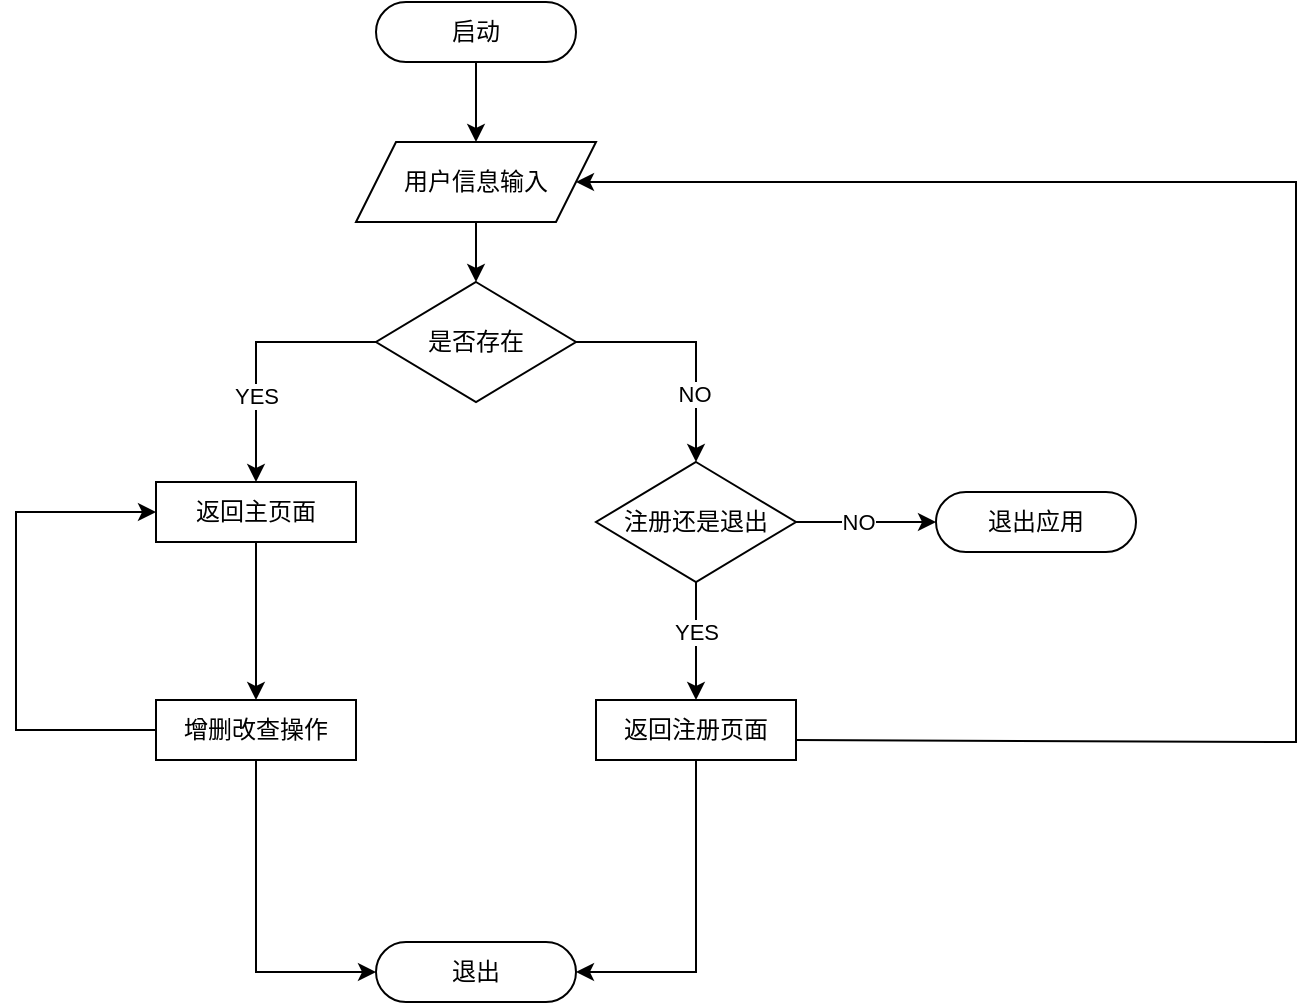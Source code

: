 <mxfile version="22.0.2" type="device">
  <diagram name="第 1 页" id="6T46y0VLSyn54p2SpWcH">
    <mxGraphModel dx="794" dy="557" grid="1" gridSize="10" guides="1" tooltips="1" connect="1" arrows="1" fold="1" page="1" pageScale="1" pageWidth="1169" pageHeight="827" math="0" shadow="0">
      <root>
        <mxCell id="0" />
        <mxCell id="1" parent="0" />
        <mxCell id="zMxJg4ONIbfp27AHNzBP-24" value="" style="edgeStyle=orthogonalEdgeStyle;rounded=0;orthogonalLoop=1;jettySize=auto;html=1;entryX=0.5;entryY=0;entryDx=0;entryDy=0;" edge="1" parent="1" source="zMxJg4ONIbfp27AHNzBP-22" target="zMxJg4ONIbfp27AHNzBP-29">
          <mxGeometry relative="1" as="geometry">
            <mxPoint x="540" y="130" as="targetPoint" />
          </mxGeometry>
        </mxCell>
        <mxCell id="zMxJg4ONIbfp27AHNzBP-22" value="启动" style="rounded=1;whiteSpace=wrap;html=1;glass=0;rotation=0;arcSize=50;" vertex="1" parent="1">
          <mxGeometry x="490" y="50" width="100" height="30" as="geometry" />
        </mxCell>
        <mxCell id="zMxJg4ONIbfp27AHNzBP-26" value="" style="edgeStyle=orthogonalEdgeStyle;rounded=0;orthogonalLoop=1;jettySize=auto;html=1;exitX=0.5;exitY=1;exitDx=0;exitDy=0;" edge="1" parent="1" source="zMxJg4ONIbfp27AHNzBP-29" target="zMxJg4ONIbfp27AHNzBP-25">
          <mxGeometry relative="1" as="geometry">
            <mxPoint x="540" y="170" as="sourcePoint" />
          </mxGeometry>
        </mxCell>
        <mxCell id="zMxJg4ONIbfp27AHNzBP-28" value="YES" style="edgeStyle=orthogonalEdgeStyle;rounded=0;orthogonalLoop=1;jettySize=auto;html=1;" edge="1" parent="1" source="zMxJg4ONIbfp27AHNzBP-25" target="zMxJg4ONIbfp27AHNzBP-27">
          <mxGeometry x="0.333" relative="1" as="geometry">
            <mxPoint as="offset" />
          </mxGeometry>
        </mxCell>
        <mxCell id="zMxJg4ONIbfp27AHNzBP-31" style="edgeStyle=orthogonalEdgeStyle;rounded=0;orthogonalLoop=1;jettySize=auto;html=1;entryX=0.5;entryY=0;entryDx=0;entryDy=0;" edge="1" parent="1" source="zMxJg4ONIbfp27AHNzBP-25" target="zMxJg4ONIbfp27AHNzBP-33">
          <mxGeometry relative="1" as="geometry">
            <mxPoint x="650" y="290" as="targetPoint" />
          </mxGeometry>
        </mxCell>
        <mxCell id="zMxJg4ONIbfp27AHNzBP-32" value="NO" style="edgeLabel;html=1;align=center;verticalAlign=middle;resizable=0;points=[];" vertex="1" connectable="0" parent="zMxJg4ONIbfp27AHNzBP-31">
          <mxGeometry x="0.423" y="-1" relative="1" as="geometry">
            <mxPoint as="offset" />
          </mxGeometry>
        </mxCell>
        <mxCell id="zMxJg4ONIbfp27AHNzBP-25" value="是否存在" style="rhombus;whiteSpace=wrap;html=1;" vertex="1" parent="1">
          <mxGeometry x="490" y="190" width="100" height="60" as="geometry" />
        </mxCell>
        <mxCell id="zMxJg4ONIbfp27AHNzBP-42" style="edgeStyle=orthogonalEdgeStyle;rounded=0;orthogonalLoop=1;jettySize=auto;html=1;entryX=0.5;entryY=0;entryDx=0;entryDy=0;" edge="1" parent="1" source="zMxJg4ONIbfp27AHNzBP-27" target="zMxJg4ONIbfp27AHNzBP-41">
          <mxGeometry relative="1" as="geometry" />
        </mxCell>
        <mxCell id="zMxJg4ONIbfp27AHNzBP-27" value="返回主页面" style="rounded=0;whiteSpace=wrap;html=1;" vertex="1" parent="1">
          <mxGeometry x="380" y="290" width="100" height="30" as="geometry" />
        </mxCell>
        <mxCell id="zMxJg4ONIbfp27AHNzBP-29" value="用户信息输入" style="shape=parallelogram;perimeter=parallelogramPerimeter;whiteSpace=wrap;html=1;fixedSize=1;" vertex="1" parent="1">
          <mxGeometry x="480" y="120" width="120" height="40" as="geometry" />
        </mxCell>
        <mxCell id="zMxJg4ONIbfp27AHNzBP-35" style="edgeStyle=orthogonalEdgeStyle;rounded=0;orthogonalLoop=1;jettySize=auto;html=1;entryX=0;entryY=0.5;entryDx=0;entryDy=0;" edge="1" parent="1" source="zMxJg4ONIbfp27AHNzBP-33" target="zMxJg4ONIbfp27AHNzBP-34">
          <mxGeometry relative="1" as="geometry" />
        </mxCell>
        <mxCell id="zMxJg4ONIbfp27AHNzBP-36" value="NO" style="edgeLabel;html=1;align=center;verticalAlign=middle;resizable=0;points=[];" vertex="1" connectable="0" parent="zMxJg4ONIbfp27AHNzBP-35">
          <mxGeometry x="-0.114" y="1" relative="1" as="geometry">
            <mxPoint y="1" as="offset" />
          </mxGeometry>
        </mxCell>
        <mxCell id="zMxJg4ONIbfp27AHNzBP-39" style="edgeStyle=orthogonalEdgeStyle;rounded=0;orthogonalLoop=1;jettySize=auto;html=1;exitX=0.5;exitY=1;exitDx=0;exitDy=0;" edge="1" parent="1" source="zMxJg4ONIbfp27AHNzBP-33" target="zMxJg4ONIbfp27AHNzBP-37">
          <mxGeometry relative="1" as="geometry" />
        </mxCell>
        <mxCell id="zMxJg4ONIbfp27AHNzBP-40" value="YES" style="edgeLabel;html=1;align=center;verticalAlign=middle;resizable=0;points=[];" vertex="1" connectable="0" parent="zMxJg4ONIbfp27AHNzBP-39">
          <mxGeometry x="-0.152" relative="1" as="geometry">
            <mxPoint as="offset" />
          </mxGeometry>
        </mxCell>
        <mxCell id="zMxJg4ONIbfp27AHNzBP-33" value="注册还是退出" style="rhombus;whiteSpace=wrap;html=1;" vertex="1" parent="1">
          <mxGeometry x="600" y="280" width="100" height="60" as="geometry" />
        </mxCell>
        <mxCell id="zMxJg4ONIbfp27AHNzBP-34" value="退出应用" style="rounded=1;whiteSpace=wrap;html=1;glass=0;rotation=0;arcSize=50;" vertex="1" parent="1">
          <mxGeometry x="770" y="295" width="100" height="30" as="geometry" />
        </mxCell>
        <mxCell id="zMxJg4ONIbfp27AHNzBP-45" style="edgeStyle=orthogonalEdgeStyle;rounded=0;orthogonalLoop=1;jettySize=auto;html=1;exitX=0.5;exitY=1;exitDx=0;exitDy=0;entryX=1;entryY=0.5;entryDx=0;entryDy=0;" edge="1" parent="1" source="zMxJg4ONIbfp27AHNzBP-37" target="zMxJg4ONIbfp27AHNzBP-44">
          <mxGeometry relative="1" as="geometry" />
        </mxCell>
        <mxCell id="zMxJg4ONIbfp27AHNzBP-37" value="返回注册页面" style="rounded=0;whiteSpace=wrap;html=1;" vertex="1" parent="1">
          <mxGeometry x="600" y="399" width="100" height="30" as="geometry" />
        </mxCell>
        <mxCell id="zMxJg4ONIbfp27AHNzBP-46" style="edgeStyle=orthogonalEdgeStyle;rounded=0;orthogonalLoop=1;jettySize=auto;html=1;exitX=0.5;exitY=1;exitDx=0;exitDy=0;entryX=0;entryY=0.5;entryDx=0;entryDy=0;" edge="1" parent="1" source="zMxJg4ONIbfp27AHNzBP-41" target="zMxJg4ONIbfp27AHNzBP-44">
          <mxGeometry relative="1" as="geometry" />
        </mxCell>
        <mxCell id="zMxJg4ONIbfp27AHNzBP-41" value="增删改查操作" style="rounded=0;whiteSpace=wrap;html=1;" vertex="1" parent="1">
          <mxGeometry x="380" y="399" width="100" height="30" as="geometry" />
        </mxCell>
        <mxCell id="zMxJg4ONIbfp27AHNzBP-44" value="退出" style="rounded=1;whiteSpace=wrap;html=1;glass=0;rotation=0;arcSize=50;" vertex="1" parent="1">
          <mxGeometry x="490" y="520" width="100" height="30" as="geometry" />
        </mxCell>
        <mxCell id="zMxJg4ONIbfp27AHNzBP-50" value="" style="endArrow=classic;html=1;rounded=0;exitX=1;exitY=0.5;exitDx=0;exitDy=0;entryX=1;entryY=0.5;entryDx=0;entryDy=0;" edge="1" parent="1" target="zMxJg4ONIbfp27AHNzBP-29">
          <mxGeometry width="50" height="50" relative="1" as="geometry">
            <mxPoint x="700" y="419" as="sourcePoint" />
            <mxPoint x="620" y="140" as="targetPoint" />
            <Array as="points">
              <mxPoint x="950" y="420" />
              <mxPoint x="950" y="140" />
            </Array>
          </mxGeometry>
        </mxCell>
        <mxCell id="zMxJg4ONIbfp27AHNzBP-51" value="" style="endArrow=classic;html=1;rounded=0;exitX=0;exitY=0.5;exitDx=0;exitDy=0;entryX=0;entryY=0.5;entryDx=0;entryDy=0;" edge="1" parent="1" source="zMxJg4ONIbfp27AHNzBP-41" target="zMxJg4ONIbfp27AHNzBP-27">
          <mxGeometry width="50" height="50" relative="1" as="geometry">
            <mxPoint x="290" y="400" as="sourcePoint" />
            <mxPoint x="370" y="300" as="targetPoint" />
            <Array as="points">
              <mxPoint x="310" y="414" />
              <mxPoint x="310" y="305" />
            </Array>
          </mxGeometry>
        </mxCell>
      </root>
    </mxGraphModel>
  </diagram>
</mxfile>
